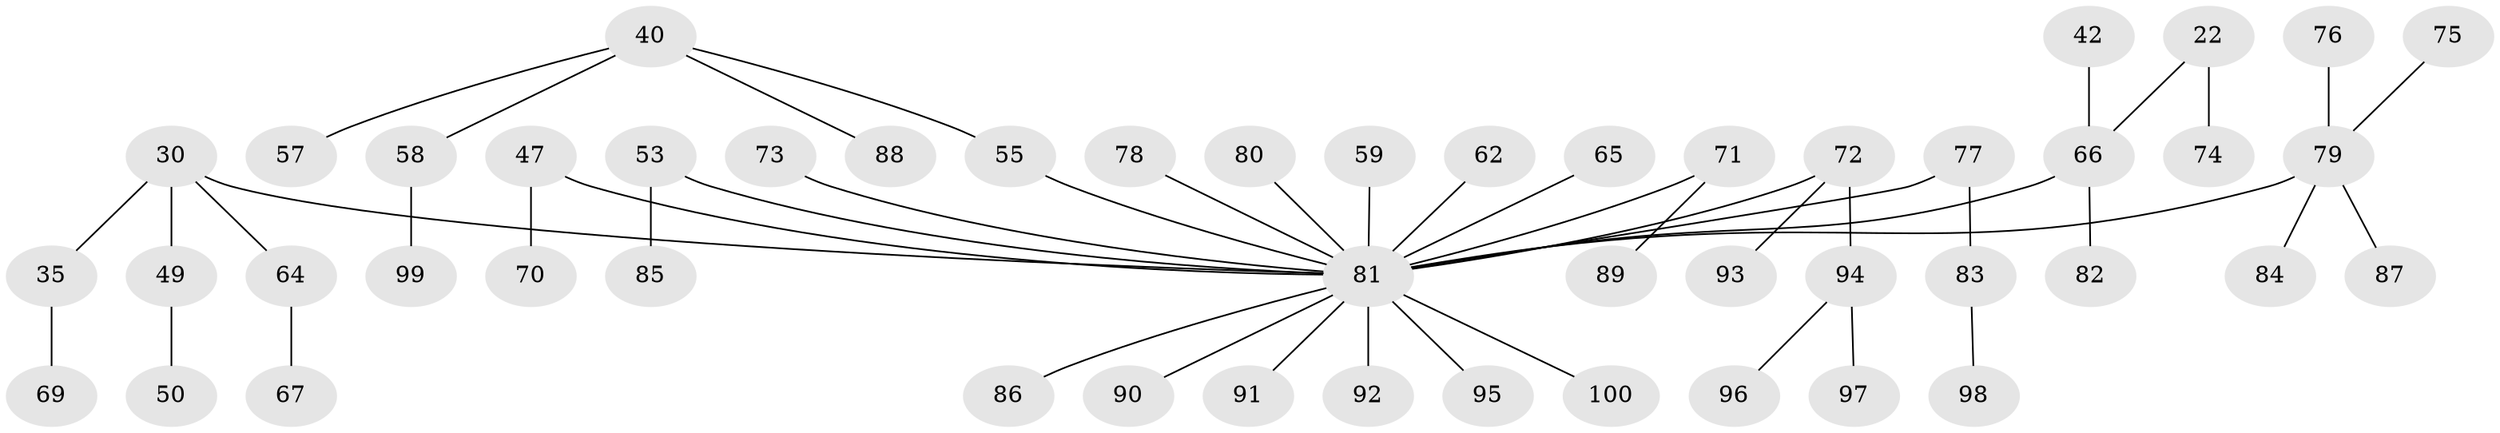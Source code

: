 // original degree distribution, {6: 0.01, 5: 0.05, 3: 0.17, 4: 0.03, 2: 0.3, 1: 0.44}
// Generated by graph-tools (version 1.1) at 2025/56/03/04/25 21:56:46]
// undirected, 50 vertices, 49 edges
graph export_dot {
graph [start="1"]
  node [color=gray90,style=filled];
  22;
  30;
  35;
  40 [super="+21"];
  42;
  47;
  49;
  50;
  53;
  55 [super="+3"];
  57;
  58;
  59;
  62;
  64;
  65;
  66 [super="+20"];
  67;
  69;
  70;
  71;
  72;
  73;
  74;
  75;
  76;
  77;
  78;
  79 [super="+17+45+56"];
  80;
  81 [super="+41+54+46+32+63+36+37+68+48+51+60+52"];
  82;
  83;
  84;
  85;
  86;
  87;
  88;
  89;
  90;
  91;
  92;
  93;
  94;
  95;
  96;
  97;
  98;
  99;
  100;
  22 -- 74;
  22 -- 66;
  30 -- 35;
  30 -- 49;
  30 -- 64;
  30 -- 81;
  35 -- 69;
  40 -- 57;
  40 -- 58;
  40 -- 88;
  40 -- 55;
  42 -- 66;
  47 -- 70;
  47 -- 81;
  49 -- 50;
  53 -- 85;
  53 -- 81;
  55 -- 81;
  58 -- 99;
  59 -- 81;
  62 -- 81;
  64 -- 67;
  65 -- 81;
  66 -- 82;
  66 -- 81;
  71 -- 89;
  71 -- 81;
  72 -- 93;
  72 -- 94;
  72 -- 81;
  73 -- 81;
  75 -- 79;
  76 -- 79;
  77 -- 83;
  77 -- 81;
  78 -- 81;
  79 -- 87;
  79 -- 81;
  79 -- 84;
  80 -- 81;
  81 -- 100;
  81 -- 92;
  81 -- 95;
  81 -- 90;
  81 -- 86;
  81 -- 91;
  83 -- 98;
  94 -- 96;
  94 -- 97;
}
